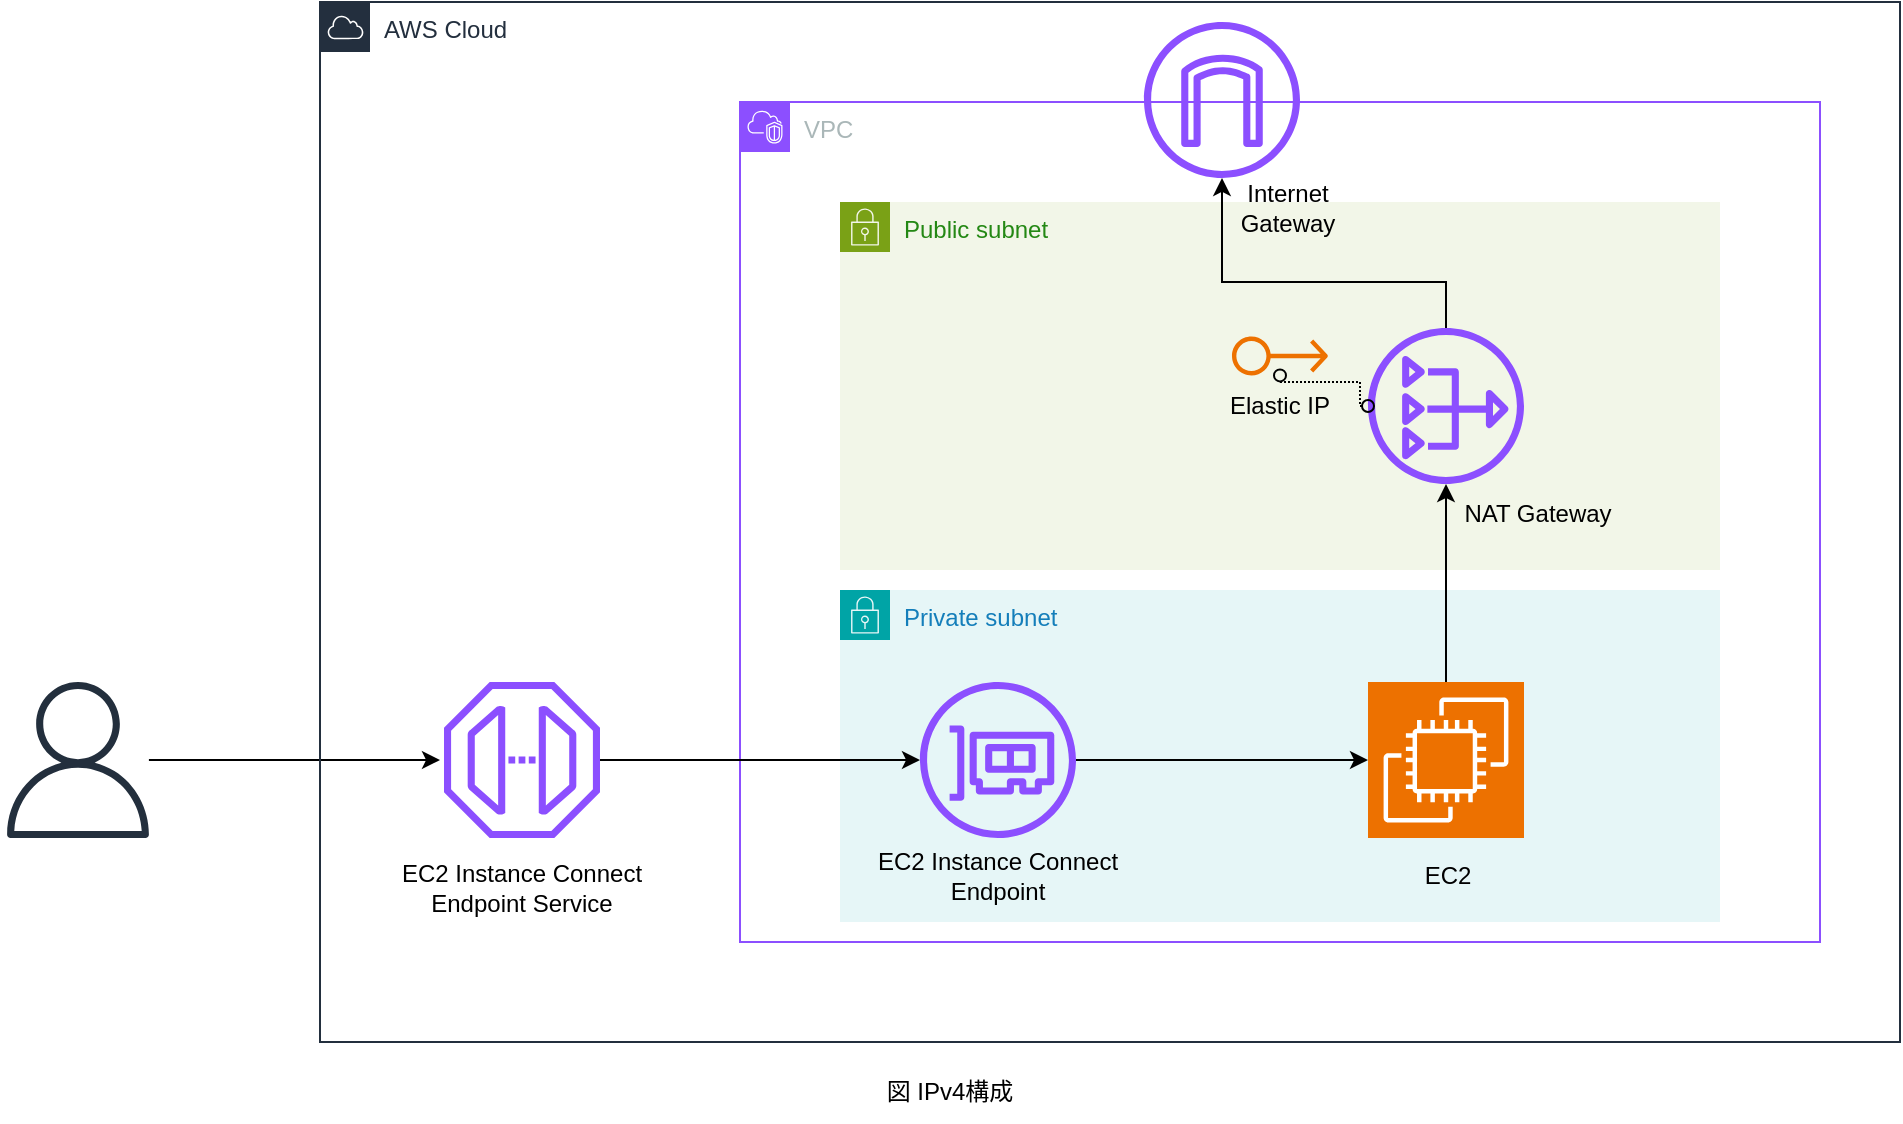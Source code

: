 <mxfile version="24.7.8">
  <diagram name="ページ1" id="0lzz0qcHJcDkH_nxHKsg">
    <mxGraphModel dx="2172" dy="1351" grid="1" gridSize="10" guides="1" tooltips="1" connect="1" arrows="1" fold="1" page="1" pageScale="1" pageWidth="827" pageHeight="1169" math="0" shadow="0">
      <root>
        <mxCell id="0" />
        <mxCell id="1" parent="0" />
        <mxCell id="LIO6guwHClqdhaRPujZN-4" value="VPC" style="points=[[0,0],[0.25,0],[0.5,0],[0.75,0],[1,0],[1,0.25],[1,0.5],[1,0.75],[1,1],[0.75,1],[0.5,1],[0.25,1],[0,1],[0,0.75],[0,0.5],[0,0.25]];outlineConnect=0;gradientColor=none;html=1;whiteSpace=wrap;fontSize=12;fontStyle=0;container=1;pointerEvents=0;collapsible=0;recursiveResize=0;shape=mxgraph.aws4.group;grIcon=mxgraph.aws4.group_vpc2;strokeColor=#8C4FFF;fillColor=none;verticalAlign=top;align=left;spacingLeft=30;fontColor=#AAB7B8;dashed=0;" parent="1" vertex="1">
          <mxGeometry x="-110" y="310" width="540" height="420" as="geometry" />
        </mxCell>
        <mxCell id="LIO6guwHClqdhaRPujZN-2" value="Public subnet" style="points=[[0,0],[0.25,0],[0.5,0],[0.75,0],[1,0],[1,0.25],[1,0.5],[1,0.75],[1,1],[0.75,1],[0.5,1],[0.25,1],[0,1],[0,0.75],[0,0.5],[0,0.25]];outlineConnect=0;gradientColor=none;html=1;whiteSpace=wrap;fontSize=12;fontStyle=0;container=1;pointerEvents=0;collapsible=0;recursiveResize=0;shape=mxgraph.aws4.group;grIcon=mxgraph.aws4.group_security_group;grStroke=0;strokeColor=#7AA116;fillColor=#F2F6E8;verticalAlign=top;align=left;spacingLeft=30;fontColor=#248814;dashed=0;" parent="LIO6guwHClqdhaRPujZN-4" vertex="1">
          <mxGeometry x="50" y="50" width="440" height="184" as="geometry" />
        </mxCell>
        <mxCell id="8wl--d6G9Zwy83Y7K9Jy-8" value="" style="group" parent="LIO6guwHClqdhaRPujZN-2" vertex="1" connectable="0">
          <mxGeometry x="254" y="63" width="98" height="108" as="geometry" />
        </mxCell>
        <mxCell id="LIO6guwHClqdhaRPujZN-9" value="" style="sketch=0;outlineConnect=0;fontColor=#232F3E;gradientColor=none;fillColor=#8C4FFF;strokeColor=none;dashed=0;verticalLabelPosition=bottom;verticalAlign=top;align=center;html=1;fontSize=12;fontStyle=0;aspect=fixed;pointerEvents=1;shape=mxgraph.aws4.nat_gateway;" parent="8wl--d6G9Zwy83Y7K9Jy-8" vertex="1">
          <mxGeometry x="10" width="78" height="78" as="geometry" />
        </mxCell>
        <mxCell id="8wl--d6G9Zwy83Y7K9Jy-3" value="NAT Gateway" style="text;html=1;align=center;verticalAlign=middle;whiteSpace=wrap;rounded=0;" parent="8wl--d6G9Zwy83Y7K9Jy-8" vertex="1">
          <mxGeometry x="46" y="78" width="98" height="30" as="geometry" />
        </mxCell>
        <mxCell id="8wl--d6G9Zwy83Y7K9Jy-9" value="" style="group" parent="LIO6guwHClqdhaRPujZN-2" vertex="1" connectable="0">
          <mxGeometry x="171" y="67" width="98" height="50" as="geometry" />
        </mxCell>
        <mxCell id="8wl--d6G9Zwy83Y7K9Jy-4" value="" style="sketch=0;outlineConnect=0;fontColor=#232F3E;gradientColor=none;fillColor=#ED7100;strokeColor=none;dashed=0;verticalLabelPosition=bottom;verticalAlign=top;align=center;html=1;fontSize=12;fontStyle=0;aspect=fixed;pointerEvents=1;shape=mxgraph.aws4.elastic_ip_address;" parent="8wl--d6G9Zwy83Y7K9Jy-9" vertex="1">
          <mxGeometry x="25" width="48" height="20" as="geometry" />
        </mxCell>
        <mxCell id="8wl--d6G9Zwy83Y7K9Jy-7" value="Elastic IP" style="text;html=1;align=center;verticalAlign=middle;whiteSpace=wrap;rounded=0;" parent="8wl--d6G9Zwy83Y7K9Jy-9" vertex="1">
          <mxGeometry y="20" width="98" height="30" as="geometry" />
        </mxCell>
        <mxCell id="8wl--d6G9Zwy83Y7K9Jy-10" value="" style="edgeStyle=orthogonalEdgeStyle;rounded=0;orthogonalLoop=1;jettySize=auto;html=1;endArrow=oval;endFill=0;startArrow=oval;startFill=0;dashed=1;dashPattern=1 1;" parent="LIO6guwHClqdhaRPujZN-2" source="LIO6guwHClqdhaRPujZN-9" target="8wl--d6G9Zwy83Y7K9Jy-4" edge="1">
          <mxGeometry relative="1" as="geometry">
            <Array as="points">
              <mxPoint x="260" y="102" />
              <mxPoint x="260" y="90" />
              <mxPoint x="220" y="90" />
            </Array>
          </mxGeometry>
        </mxCell>
        <mxCell id="LIO6guwHClqdhaRPujZN-5" value="Private subnet" style="points=[[0,0],[0.25,0],[0.5,0],[0.75,0],[1,0],[1,0.25],[1,0.5],[1,0.75],[1,1],[0.75,1],[0.5,1],[0.25,1],[0,1],[0,0.75],[0,0.5],[0,0.25]];outlineConnect=0;gradientColor=none;html=1;whiteSpace=wrap;fontSize=12;fontStyle=0;container=1;pointerEvents=0;collapsible=0;recursiveResize=0;shape=mxgraph.aws4.group;grIcon=mxgraph.aws4.group_security_group;grStroke=0;strokeColor=#00A4A6;fillColor=#E6F6F7;verticalAlign=top;align=left;spacingLeft=30;fontColor=#147EBA;dashed=0;" parent="LIO6guwHClqdhaRPujZN-4" vertex="1">
          <mxGeometry x="50" y="244" width="440" height="166" as="geometry" />
        </mxCell>
        <mxCell id="8wl--d6G9Zwy83Y7K9Jy-23" style="edgeStyle=orthogonalEdgeStyle;rounded=0;orthogonalLoop=1;jettySize=auto;html=1;" parent="LIO6guwHClqdhaRPujZN-5" source="8wl--d6G9Zwy83Y7K9Jy-15" target="LIO6guwHClqdhaRPujZN-13" edge="1">
          <mxGeometry relative="1" as="geometry" />
        </mxCell>
        <mxCell id="8wl--d6G9Zwy83Y7K9Jy-15" value="" style="sketch=0;outlineConnect=0;fontColor=#232F3E;gradientColor=none;fillColor=#8C4FFF;strokeColor=none;dashed=0;verticalLabelPosition=bottom;verticalAlign=top;align=center;html=1;fontSize=12;fontStyle=0;aspect=fixed;pointerEvents=1;shape=mxgraph.aws4.elastic_network_interface;" parent="LIO6guwHClqdhaRPujZN-5" vertex="1">
          <mxGeometry x="40" y="46" width="78" height="78" as="geometry" />
        </mxCell>
        <mxCell id="8wl--d6G9Zwy83Y7K9Jy-16" value="" style="group" parent="LIO6guwHClqdhaRPujZN-5" vertex="1" connectable="0">
          <mxGeometry x="260" y="46" width="88" height="112" as="geometry" />
        </mxCell>
        <mxCell id="LIO6guwHClqdhaRPujZN-13" value="" style="sketch=0;points=[[0,0,0],[0.25,0,0],[0.5,0,0],[0.75,0,0],[1,0,0],[0,1,0],[0.25,1,0],[0.5,1,0],[0.75,1,0],[1,1,0],[0,0.25,0],[0,0.5,0],[0,0.75,0],[1,0.25,0],[1,0.5,0],[1,0.75,0]];outlineConnect=0;fontColor=#232F3E;fillColor=#ED7100;strokeColor=#ffffff;dashed=0;verticalLabelPosition=bottom;verticalAlign=top;align=center;html=1;fontSize=12;fontStyle=0;aspect=fixed;shape=mxgraph.aws4.resourceIcon;resIcon=mxgraph.aws4.ec2;" parent="8wl--d6G9Zwy83Y7K9Jy-16" vertex="1">
          <mxGeometry x="4" width="78" height="78" as="geometry" />
        </mxCell>
        <mxCell id="8wl--d6G9Zwy83Y7K9Jy-11" value="EC2" style="text;html=1;align=center;verticalAlign=middle;whiteSpace=wrap;rounded=0;" parent="8wl--d6G9Zwy83Y7K9Jy-16" vertex="1">
          <mxGeometry y="82" width="88" height="30" as="geometry" />
        </mxCell>
        <mxCell id="8wl--d6G9Zwy83Y7K9Jy-28" value="EC2 Instance Connect Endpoint" style="text;html=1;align=center;verticalAlign=middle;whiteSpace=wrap;rounded=0;" parent="LIO6guwHClqdhaRPujZN-5" vertex="1">
          <mxGeometry x="8" y="128" width="142" height="30" as="geometry" />
        </mxCell>
        <mxCell id="8wl--d6G9Zwy83Y7K9Jy-24" style="edgeStyle=orthogonalEdgeStyle;rounded=0;orthogonalLoop=1;jettySize=auto;html=1;exitX=0.5;exitY=0;exitDx=0;exitDy=0;exitPerimeter=0;" parent="LIO6guwHClqdhaRPujZN-4" source="LIO6guwHClqdhaRPujZN-13" target="LIO6guwHClqdhaRPujZN-9" edge="1">
          <mxGeometry relative="1" as="geometry" />
        </mxCell>
        <mxCell id="8wl--d6G9Zwy83Y7K9Jy-1" value="図 IPv4構成" style="text;html=1;align=center;verticalAlign=middle;whiteSpace=wrap;rounded=0;" parent="1" vertex="1">
          <mxGeometry x="-50" y="790" width="90" height="30" as="geometry" />
        </mxCell>
        <mxCell id="8wl--d6G9Zwy83Y7K9Jy-13" value="" style="group" parent="1" vertex="1" connectable="0">
          <mxGeometry x="-290" y="600" width="142" height="118" as="geometry" />
        </mxCell>
        <mxCell id="8wl--d6G9Zwy83Y7K9Jy-12" value="" style="sketch=0;outlineConnect=0;fontColor=#232F3E;gradientColor=none;fillColor=#8C4FFF;strokeColor=none;dashed=0;verticalLabelPosition=bottom;verticalAlign=top;align=center;html=1;fontSize=12;fontStyle=0;aspect=fixed;pointerEvents=1;shape=mxgraph.aws4.endpoint;" parent="8wl--d6G9Zwy83Y7K9Jy-13" vertex="1">
          <mxGeometry x="32" width="78" height="78" as="geometry" />
        </mxCell>
        <mxCell id="8wl--d6G9Zwy83Y7K9Jy-2" value="EC2 Instance Connect Endpoint Service" style="text;html=1;align=center;verticalAlign=middle;whiteSpace=wrap;rounded=0;" parent="8wl--d6G9Zwy83Y7K9Jy-13" vertex="1">
          <mxGeometry y="88" width="142" height="30" as="geometry" />
        </mxCell>
        <mxCell id="LIO6guwHClqdhaRPujZN-8" value="" style="sketch=0;outlineConnect=0;fontColor=#232F3E;gradientColor=none;fillColor=#8C4FFF;strokeColor=none;dashed=0;verticalLabelPosition=bottom;verticalAlign=top;align=center;html=1;fontSize=12;fontStyle=0;aspect=fixed;pointerEvents=1;shape=mxgraph.aws4.internet_gateway;" parent="1" vertex="1">
          <mxGeometry x="92" y="270" width="78" height="78" as="geometry" />
        </mxCell>
        <mxCell id="8wl--d6G9Zwy83Y7K9Jy-22" style="edgeStyle=orthogonalEdgeStyle;rounded=0;orthogonalLoop=1;jettySize=auto;html=1;" parent="1" source="8wl--d6G9Zwy83Y7K9Jy-12" target="8wl--d6G9Zwy83Y7K9Jy-15" edge="1">
          <mxGeometry relative="1" as="geometry" />
        </mxCell>
        <mxCell id="8wl--d6G9Zwy83Y7K9Jy-25" style="edgeStyle=orthogonalEdgeStyle;rounded=0;orthogonalLoop=1;jettySize=auto;html=1;" parent="1" source="LIO6guwHClqdhaRPujZN-9" target="LIO6guwHClqdhaRPujZN-8" edge="1">
          <mxGeometry relative="1" as="geometry">
            <Array as="points">
              <mxPoint x="243" y="400" />
              <mxPoint x="131" y="400" />
            </Array>
          </mxGeometry>
        </mxCell>
        <mxCell id="8wl--d6G9Zwy83Y7K9Jy-27" style="edgeStyle=orthogonalEdgeStyle;rounded=0;orthogonalLoop=1;jettySize=auto;html=1;" parent="1" source="8wl--d6G9Zwy83Y7K9Jy-26" edge="1">
          <mxGeometry relative="1" as="geometry">
            <mxPoint x="-260" y="639" as="targetPoint" />
          </mxGeometry>
        </mxCell>
        <mxCell id="8wl--d6G9Zwy83Y7K9Jy-26" value="" style="sketch=0;outlineConnect=0;fontColor=#232F3E;gradientColor=none;fillColor=#232F3D;strokeColor=none;dashed=0;verticalLabelPosition=bottom;verticalAlign=top;align=center;html=1;fontSize=12;fontStyle=0;aspect=fixed;pointerEvents=1;shape=mxgraph.aws4.user;" parent="1" vertex="1">
          <mxGeometry x="-480" y="600" width="78" height="78" as="geometry" />
        </mxCell>
        <mxCell id="8wl--d6G9Zwy83Y7K9Jy-29" value="AWS Cloud" style="points=[[0,0],[0.25,0],[0.5,0],[0.75,0],[1,0],[1,0.25],[1,0.5],[1,0.75],[1,1],[0.75,1],[0.5,1],[0.25,1],[0,1],[0,0.75],[0,0.5],[0,0.25]];outlineConnect=0;gradientColor=none;html=1;whiteSpace=wrap;fontSize=12;fontStyle=0;container=1;pointerEvents=0;collapsible=0;recursiveResize=0;shape=mxgraph.aws4.group;grIcon=mxgraph.aws4.group_aws_cloud;strokeColor=#232F3E;fillColor=none;verticalAlign=top;align=left;spacingLeft=30;fontColor=#232F3E;dashed=0;" parent="1" vertex="1">
          <mxGeometry x="-320" y="260" width="790" height="520" as="geometry" />
        </mxCell>
        <mxCell id="_kKeu2DVVQN2PKiD8BDX-1" value="Internet Gateway" style="text;html=1;align=center;verticalAlign=middle;whiteSpace=wrap;rounded=0;" vertex="1" parent="8wl--d6G9Zwy83Y7K9Jy-29">
          <mxGeometry x="454" y="88" width="60" height="30" as="geometry" />
        </mxCell>
      </root>
    </mxGraphModel>
  </diagram>
</mxfile>
